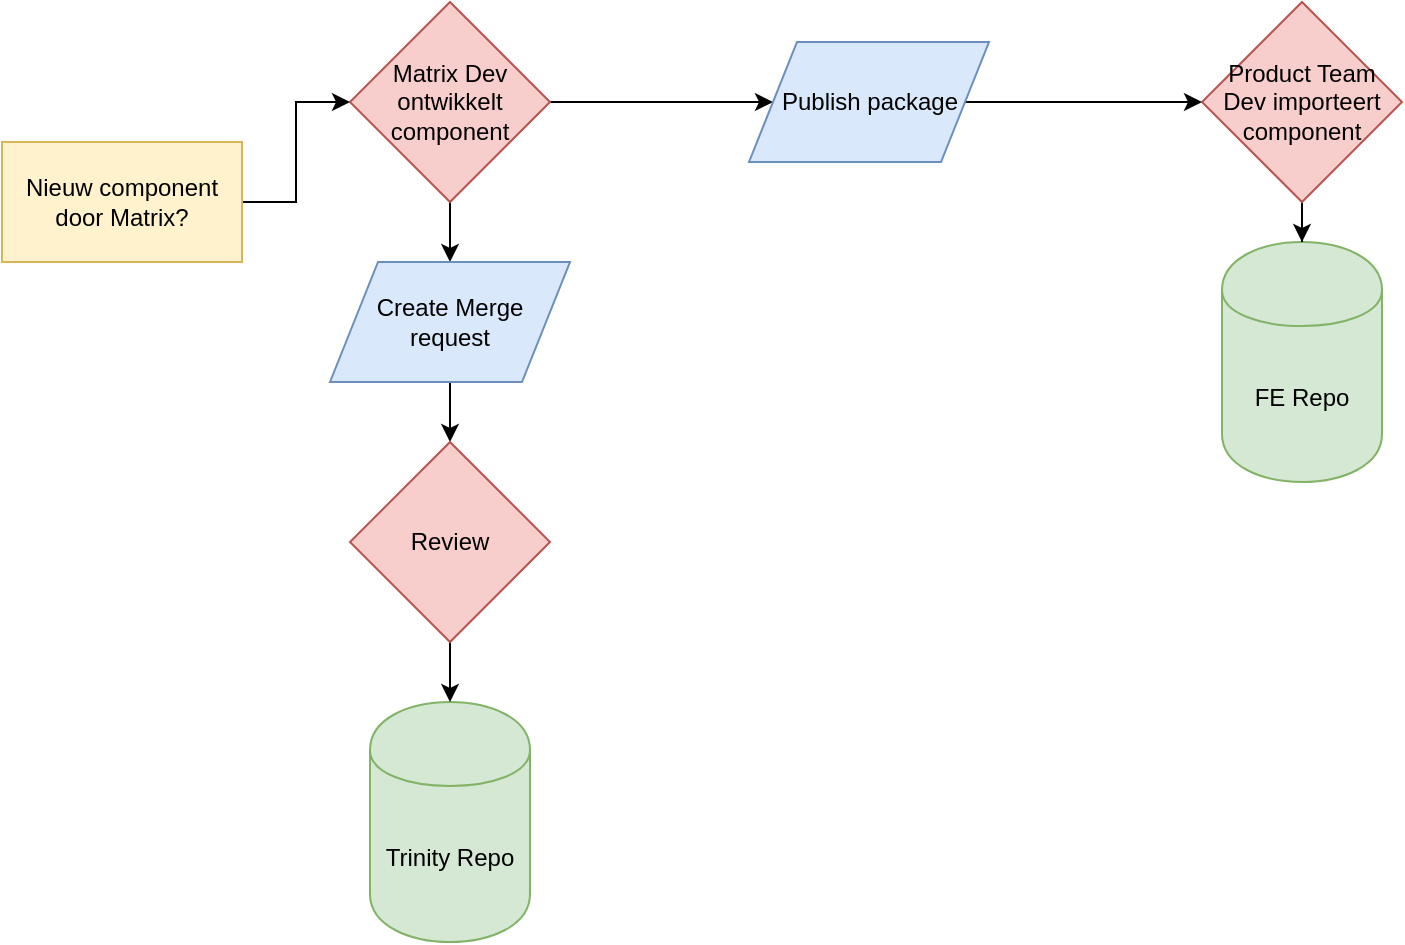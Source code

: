 <mxfile version="13.4.9" type="github" pages="2">
  <diagram id="zQxXcHpXJerk67bLHJNU" name="New Component">
    <mxGraphModel dx="2062" dy="794" grid="1" gridSize="10" guides="1" tooltips="1" connect="1" arrows="1" fold="1" page="1" pageScale="1" pageWidth="827" pageHeight="583" math="0" shadow="0">
      <root>
        <mxCell id="0" />
        <mxCell id="1" parent="0" />
        <mxCell id="-EenQ-ZczN2ww4JndV2S-2" value="Trinity Repo" style="shape=cylinder;whiteSpace=wrap;html=1;boundedLbl=1;backgroundOutline=1;fillColor=#d5e8d4;strokeColor=#82b366;" vertex="1" parent="1">
          <mxGeometry x="224" y="420" width="80" height="120" as="geometry" />
        </mxCell>
        <mxCell id="-EenQ-ZczN2ww4JndV2S-3" value="FE Repo" style="shape=cylinder;whiteSpace=wrap;html=1;boundedLbl=1;backgroundOutline=1;fillColor=#d5e8d4;strokeColor=#82b366;" vertex="1" parent="1">
          <mxGeometry x="650" y="190" width="80" height="120" as="geometry" />
        </mxCell>
        <mxCell id="-EenQ-ZczN2ww4JndV2S-15" value="" style="edgeStyle=orthogonalEdgeStyle;rounded=0;orthogonalLoop=1;jettySize=auto;html=1;" edge="1" parent="1" source="-EenQ-ZczN2ww4JndV2S-5" target="-EenQ-ZczN2ww4JndV2S-13">
          <mxGeometry relative="1" as="geometry" />
        </mxCell>
        <mxCell id="-EenQ-ZczN2ww4JndV2S-23" value="" style="edgeStyle=orthogonalEdgeStyle;rounded=0;orthogonalLoop=1;jettySize=auto;html=1;" edge="1" parent="1" source="-EenQ-ZczN2ww4JndV2S-5" target="-EenQ-ZczN2ww4JndV2S-20">
          <mxGeometry relative="1" as="geometry" />
        </mxCell>
        <mxCell id="-EenQ-ZczN2ww4JndV2S-5" value="Matrix Dev ontwikkelt component" style="rhombus;whiteSpace=wrap;html=1;fillColor=#f8cecc;strokeColor=#b85450;" vertex="1" parent="1">
          <mxGeometry x="214" y="70" width="100" height="100" as="geometry" />
        </mxCell>
        <mxCell id="-EenQ-ZczN2ww4JndV2S-14" value="" style="edgeStyle=orthogonalEdgeStyle;rounded=0;orthogonalLoop=1;jettySize=auto;html=1;" edge="1" parent="1" source="-EenQ-ZczN2ww4JndV2S-8" target="-EenQ-ZczN2ww4JndV2S-5">
          <mxGeometry relative="1" as="geometry" />
        </mxCell>
        <mxCell id="-EenQ-ZczN2ww4JndV2S-8" value="Nieuw component door Matrix?" style="rounded=0;whiteSpace=wrap;html=1;fillColor=#fff2cc;strokeColor=#d6b656;" vertex="1" parent="1">
          <mxGeometry x="40" y="140" width="120" height="60" as="geometry" />
        </mxCell>
        <mxCell id="-EenQ-ZczN2ww4JndV2S-26" value="" style="edgeStyle=orthogonalEdgeStyle;rounded=0;orthogonalLoop=1;jettySize=auto;html=1;" edge="1" parent="1" source="-EenQ-ZczN2ww4JndV2S-10" target="-EenQ-ZczN2ww4JndV2S-3">
          <mxGeometry relative="1" as="geometry" />
        </mxCell>
        <mxCell id="-EenQ-ZczN2ww4JndV2S-10" value="Product Team Dev importeert component" style="rhombus;whiteSpace=wrap;html=1;fillColor=#f8cecc;strokeColor=#b85450;" vertex="1" parent="1">
          <mxGeometry x="640" y="70" width="100" height="100" as="geometry" />
        </mxCell>
        <mxCell id="-EenQ-ZczN2ww4JndV2S-16" value="" style="edgeStyle=orthogonalEdgeStyle;rounded=0;orthogonalLoop=1;jettySize=auto;html=1;" edge="1" parent="1" source="-EenQ-ZczN2ww4JndV2S-13" target="-EenQ-ZczN2ww4JndV2S-10">
          <mxGeometry relative="1" as="geometry" />
        </mxCell>
        <mxCell id="-EenQ-ZczN2ww4JndV2S-13" value="Publish package" style="shape=parallelogram;perimeter=parallelogramPerimeter;whiteSpace=wrap;html=1;fillColor=#dae8fc;strokeColor=#6c8ebf;" vertex="1" parent="1">
          <mxGeometry x="413.5" y="90" width="120" height="60" as="geometry" />
        </mxCell>
        <mxCell id="-EenQ-ZczN2ww4JndV2S-24" value="" style="edgeStyle=orthogonalEdgeStyle;rounded=0;orthogonalLoop=1;jettySize=auto;html=1;" edge="1" parent="1" source="-EenQ-ZczN2ww4JndV2S-20" target="-EenQ-ZczN2ww4JndV2S-21">
          <mxGeometry relative="1" as="geometry" />
        </mxCell>
        <mxCell id="-EenQ-ZczN2ww4JndV2S-20" value="Create Merge &lt;br&gt;request" style="shape=parallelogram;perimeter=parallelogramPerimeter;whiteSpace=wrap;html=1;fillColor=#dae8fc;strokeColor=#6c8ebf;" vertex="1" parent="1">
          <mxGeometry x="204" y="200" width="120" height="60" as="geometry" />
        </mxCell>
        <mxCell id="-EenQ-ZczN2ww4JndV2S-25" value="" style="edgeStyle=orthogonalEdgeStyle;rounded=0;orthogonalLoop=1;jettySize=auto;html=1;" edge="1" parent="1" source="-EenQ-ZczN2ww4JndV2S-21" target="-EenQ-ZczN2ww4JndV2S-2">
          <mxGeometry relative="1" as="geometry" />
        </mxCell>
        <mxCell id="-EenQ-ZczN2ww4JndV2S-21" value="Review" style="rhombus;whiteSpace=wrap;html=1;fillColor=#f8cecc;strokeColor=#b85450;" vertex="1" parent="1">
          <mxGeometry x="214" y="290" width="100" height="100" as="geometry" />
        </mxCell>
      </root>
    </mxGraphModel>
  </diagram>
  <diagram id="L7xGIas0atYUwCdkthwP" name="New Component by Product Team">
    <mxGraphModel dx="2062" dy="794" grid="1" gridSize="10" guides="1" tooltips="1" connect="1" arrows="1" fold="1" page="1" pageScale="1" pageWidth="827" pageHeight="583" math="0" shadow="0">
      <root>
        <mxCell id="_lZWEntNuMG-cuSp0Ljc-0" />
        <mxCell id="_lZWEntNuMG-cuSp0Ljc-1" parent="_lZWEntNuMG-cuSp0Ljc-0" />
        <mxCell id="Z5GNlK1pxFVYzUodkGcs-0" value="Trinity Repo" style="shape=cylinder;whiteSpace=wrap;html=1;boundedLbl=1;backgroundOutline=1;fillColor=#d5e8d4;strokeColor=#82b366;" vertex="1" parent="_lZWEntNuMG-cuSp0Ljc-1">
          <mxGeometry x="224" y="420" width="80" height="120" as="geometry" />
        </mxCell>
        <mxCell id="Z5GNlK1pxFVYzUodkGcs-1" value="FE Repo" style="shape=cylinder;whiteSpace=wrap;html=1;boundedLbl=1;backgroundOutline=1;fillColor=#d5e8d4;strokeColor=#82b366;" vertex="1" parent="_lZWEntNuMG-cuSp0Ljc-1">
          <mxGeometry x="650" y="190" width="80" height="120" as="geometry" />
        </mxCell>
        <mxCell id="Z5GNlK1pxFVYzUodkGcs-2" value="" style="edgeStyle=orthogonalEdgeStyle;rounded=0;orthogonalLoop=1;jettySize=auto;html=1;" edge="1" parent="_lZWEntNuMG-cuSp0Ljc-1" source="Z5GNlK1pxFVYzUodkGcs-4" target="Z5GNlK1pxFVYzUodkGcs-10">
          <mxGeometry relative="1" as="geometry" />
        </mxCell>
        <mxCell id="Z5GNlK1pxFVYzUodkGcs-3" value="" style="edgeStyle=orthogonalEdgeStyle;rounded=0;orthogonalLoop=1;jettySize=auto;html=1;" edge="1" parent="_lZWEntNuMG-cuSp0Ljc-1" source="Z5GNlK1pxFVYzUodkGcs-4" target="Z5GNlK1pxFVYzUodkGcs-12">
          <mxGeometry relative="1" as="geometry" />
        </mxCell>
        <mxCell id="Z5GNlK1pxFVYzUodkGcs-4" value="Product Team ontwikkelt component" style="rhombus;whiteSpace=wrap;html=1;fillColor=#f8cecc;strokeColor=#b85450;" vertex="1" parent="_lZWEntNuMG-cuSp0Ljc-1">
          <mxGeometry x="214" y="70" width="100" height="100" as="geometry" />
        </mxCell>
        <mxCell id="Z5GNlK1pxFVYzUodkGcs-5" value="" style="edgeStyle=orthogonalEdgeStyle;rounded=0;orthogonalLoop=1;jettySize=auto;html=1;" edge="1" parent="_lZWEntNuMG-cuSp0Ljc-1" source="Z5GNlK1pxFVYzUodkGcs-6" target="Z5GNlK1pxFVYzUodkGcs-4">
          <mxGeometry relative="1" as="geometry" />
        </mxCell>
        <mxCell id="Z5GNlK1pxFVYzUodkGcs-6" value="Nieuw Component door Product Team" style="rounded=0;whiteSpace=wrap;html=1;fillColor=#fff2cc;strokeColor=#d6b656;" vertex="1" parent="_lZWEntNuMG-cuSp0Ljc-1">
          <mxGeometry x="40" y="140" width="120" height="60" as="geometry" />
        </mxCell>
        <mxCell id="Z5GNlK1pxFVYzUodkGcs-7" value="" style="edgeStyle=orthogonalEdgeStyle;rounded=0;orthogonalLoop=1;jettySize=auto;html=1;" edge="1" parent="_lZWEntNuMG-cuSp0Ljc-1" source="Z5GNlK1pxFVYzUodkGcs-8" target="Z5GNlK1pxFVYzUodkGcs-1">
          <mxGeometry relative="1" as="geometry" />
        </mxCell>
        <mxCell id="Z5GNlK1pxFVYzUodkGcs-8" value="Product Team Dev importeert component" style="rhombus;whiteSpace=wrap;html=1;fillColor=#f8cecc;strokeColor=#b85450;" vertex="1" parent="_lZWEntNuMG-cuSp0Ljc-1">
          <mxGeometry x="640" y="70" width="100" height="100" as="geometry" />
        </mxCell>
        <mxCell id="Z5GNlK1pxFVYzUodkGcs-9" value="" style="edgeStyle=orthogonalEdgeStyle;rounded=0;orthogonalLoop=1;jettySize=auto;html=1;" edge="1" parent="_lZWEntNuMG-cuSp0Ljc-1" source="Z5GNlK1pxFVYzUodkGcs-10" target="Z5GNlK1pxFVYzUodkGcs-8">
          <mxGeometry relative="1" as="geometry" />
        </mxCell>
        <mxCell id="Z5GNlK1pxFVYzUodkGcs-10" value="Publish package" style="shape=parallelogram;perimeter=parallelogramPerimeter;whiteSpace=wrap;html=1;fillColor=#dae8fc;strokeColor=#6c8ebf;" vertex="1" parent="_lZWEntNuMG-cuSp0Ljc-1">
          <mxGeometry x="413.5" y="90" width="120" height="60" as="geometry" />
        </mxCell>
        <mxCell id="Z5GNlK1pxFVYzUodkGcs-11" value="" style="edgeStyle=orthogonalEdgeStyle;rounded=0;orthogonalLoop=1;jettySize=auto;html=1;" edge="1" parent="_lZWEntNuMG-cuSp0Ljc-1" source="Z5GNlK1pxFVYzUodkGcs-12" target="Z5GNlK1pxFVYzUodkGcs-14">
          <mxGeometry relative="1" as="geometry" />
        </mxCell>
        <mxCell id="Z5GNlK1pxFVYzUodkGcs-12" value="Create Merge &lt;br&gt;request" style="shape=parallelogram;perimeter=parallelogramPerimeter;whiteSpace=wrap;html=1;fillColor=#dae8fc;strokeColor=#6c8ebf;" vertex="1" parent="_lZWEntNuMG-cuSp0Ljc-1">
          <mxGeometry x="204" y="200" width="120" height="60" as="geometry" />
        </mxCell>
        <mxCell id="Z5GNlK1pxFVYzUodkGcs-13" value="" style="edgeStyle=orthogonalEdgeStyle;rounded=0;orthogonalLoop=1;jettySize=auto;html=1;" edge="1" parent="_lZWEntNuMG-cuSp0Ljc-1" source="Z5GNlK1pxFVYzUodkGcs-14" target="Z5GNlK1pxFVYzUodkGcs-0">
          <mxGeometry relative="1" as="geometry" />
        </mxCell>
        <mxCell id="Z5GNlK1pxFVYzUodkGcs-14" value="Review door Team Matrix Dev" style="rhombus;whiteSpace=wrap;html=1;fillColor=#f8cecc;strokeColor=#b85450;" vertex="1" parent="_lZWEntNuMG-cuSp0Ljc-1">
          <mxGeometry x="214" y="290" width="100" height="100" as="geometry" />
        </mxCell>
        <mxCell id="0NqyNFyTNVSXVmgAfDCc-0" value="" style="endArrow=classic;html=1;entryX=0;entryY=0.583;entryDx=0;entryDy=0;entryPerimeter=0;" edge="1" parent="_lZWEntNuMG-cuSp0Ljc-1" target="Z5GNlK1pxFVYzUodkGcs-1">
          <mxGeometry width="50" height="50" relative="1" as="geometry">
            <mxPoint x="304" y="490" as="sourcePoint" />
            <mxPoint x="354" y="440" as="targetPoint" />
          </mxGeometry>
        </mxCell>
        <mxCell id="0NqyNFyTNVSXVmgAfDCc-3" value="Symlinked" style="text;html=1;strokeColor=none;fillColor=none;align=center;verticalAlign=middle;whiteSpace=wrap;rounded=0;rotation=-35;" vertex="1" parent="_lZWEntNuMG-cuSp0Ljc-1">
          <mxGeometry x="414" y="350" width="100" height="30" as="geometry" />
        </mxCell>
      </root>
    </mxGraphModel>
  </diagram>
</mxfile>
